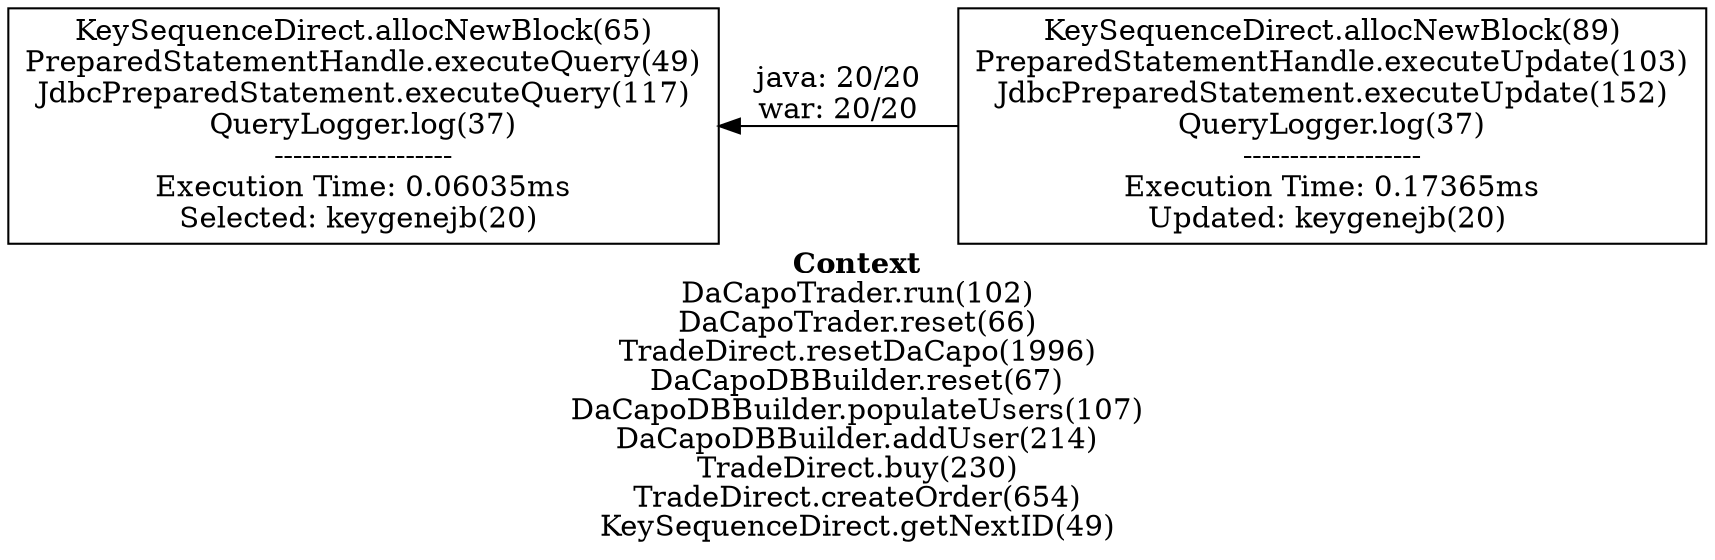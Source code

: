 digraph 1373581442 { 
label=<<font face="Times-Bold">Context</font><br/>DaCapoTrader.run(102)<br/>DaCapoTrader.reset(66)<br/>TradeDirect.resetDaCapo(1996)<br/>DaCapoDBBuilder.reset(67)<br/>DaCapoDBBuilder.populateUsers(107)<br/>DaCapoDBBuilder.addUser(214)<br/>TradeDirect.buy(230)<br/>TradeDirect.createOrder(654)<br/>KeySequenceDirect.getNextID(49)>;rankdir=RL;
1 [label="KeySequenceDirect.allocNewBlock(65)\nPreparedStatementHandle.executeQuery(49)\nJdbcPreparedStatement.executeQuery(117)\nQueryLogger.log(37)\n-------------------\nExecution Time: 0.06035ms\nSelected: keygenejb(20) \n", shape=box];
2 [label="KeySequenceDirect.allocNewBlock(89)\nPreparedStatementHandle.executeUpdate(103)\nJdbcPreparedStatement.executeUpdate(152)\nQueryLogger.log(37)\n-------------------\nExecution Time: 0.17365ms\nUpdated: keygenejb(20) \n", shape=box];
2 -> 1 [label="java: 20/20\nwar: 20/20\n"];
}


